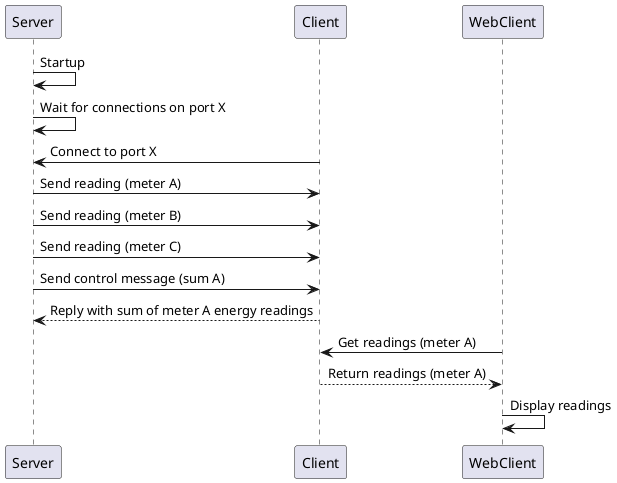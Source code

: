 @startuml

Server -> Server: Startup
Server -> Server: Wait for connections on port X

Client -> Server: Connect to port X

Server -> Client: Send reading (meter A)
Server -> Client: Send reading (meter B)
Server -> Client: Send reading (meter C)
Server -> Client: Send control message (sum A)
Client --> Server: Reply with sum of meter A energy readings

WebClient -> Client: Get readings (meter A)
Client --> WebClient: Return readings (meter A)
WebClient -> WebClient: Display readings
@enduml
